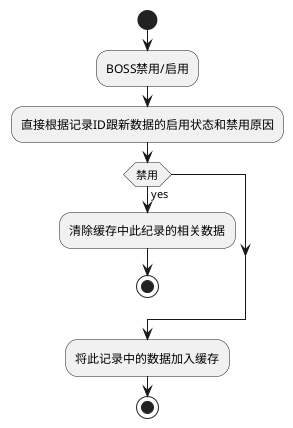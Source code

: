 @startuml
start
:BOSS禁用/启用;
:直接根据记录ID跟新数据的启用状态和禁用原因;
if (禁用) then (yes)
:清除缓存中此纪录的相关数据;
stop;
endif;
:将此记录中的数据加入缓存;
stop
@enduml